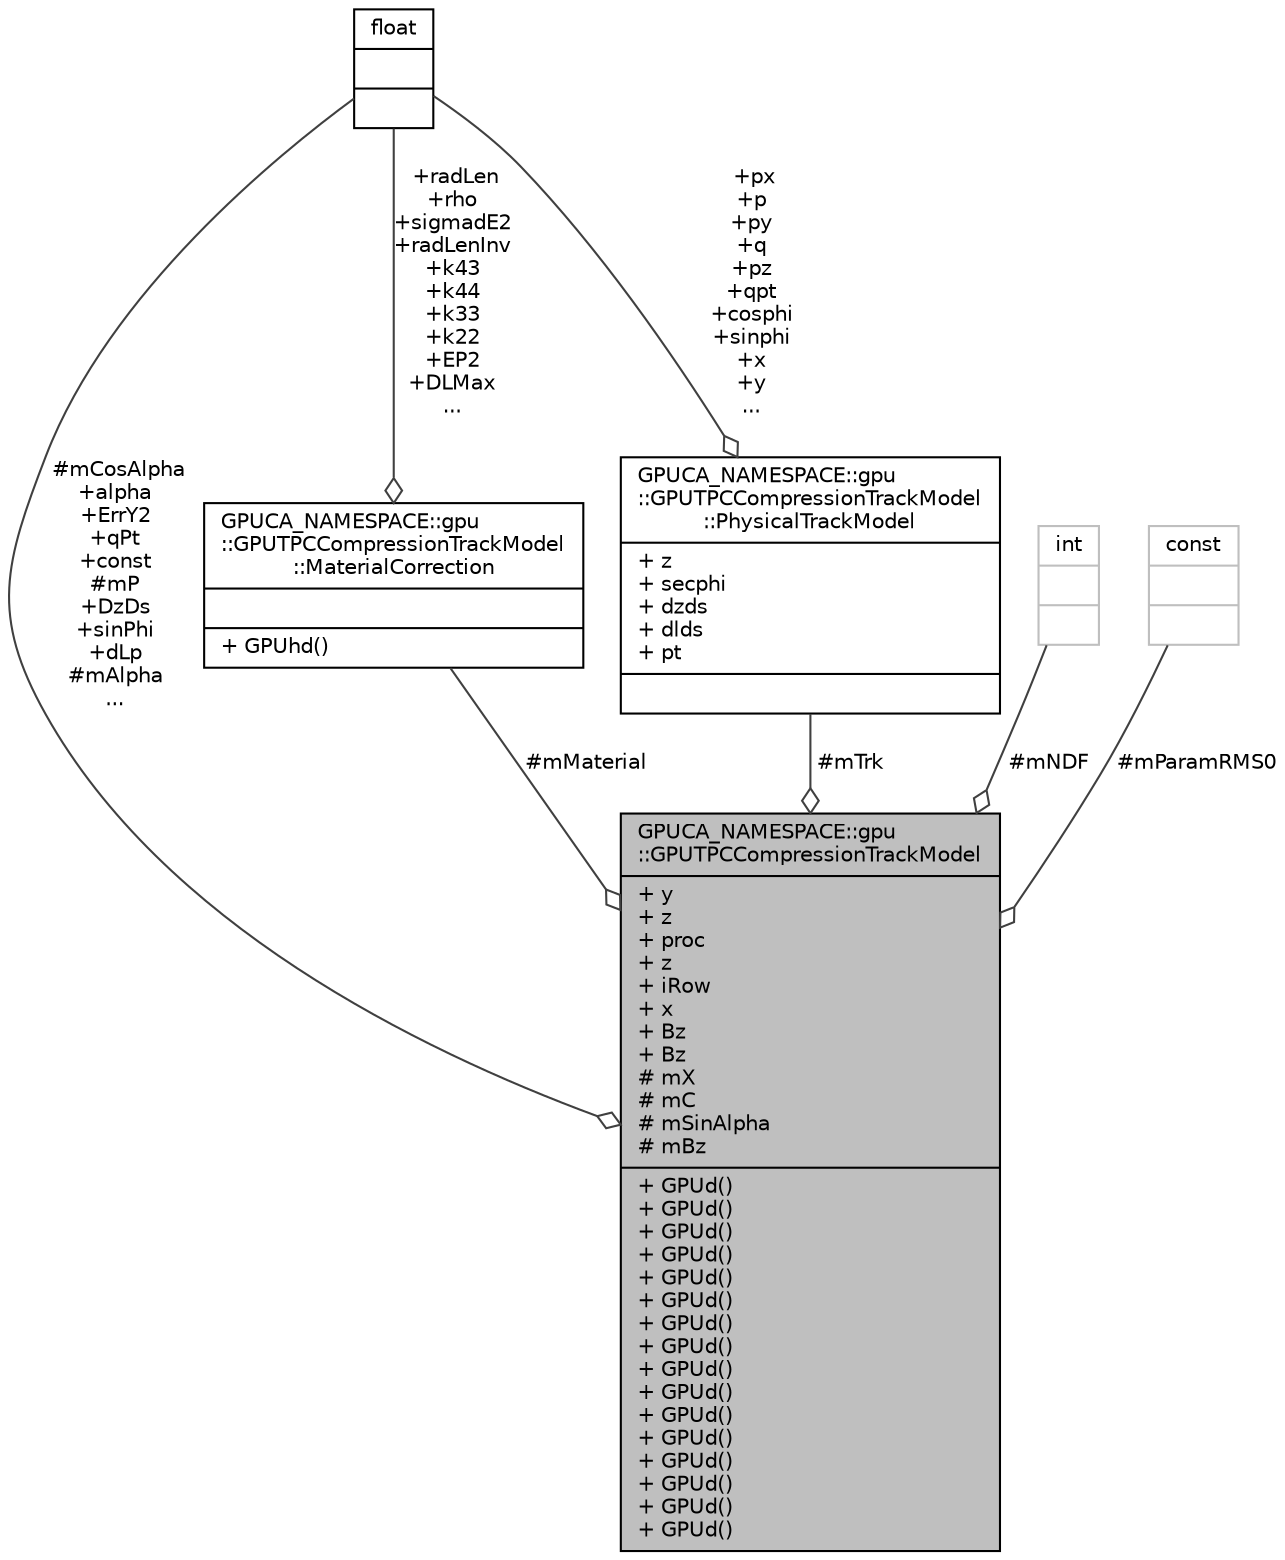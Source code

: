 digraph "GPUCA_NAMESPACE::gpu::GPUTPCCompressionTrackModel"
{
 // INTERACTIVE_SVG=YES
  bgcolor="transparent";
  edge [fontname="Helvetica",fontsize="10",labelfontname="Helvetica",labelfontsize="10"];
  node [fontname="Helvetica",fontsize="10",shape=record];
  Node1 [label="{GPUCA_NAMESPACE::gpu\l::GPUTPCCompressionTrackModel\n|+ y\l+ z\l+ proc\l+ z\l+ iRow\l+ x\l+ Bz\l+ Bz\l# mX\l# mC\l# mSinAlpha\l# mBz\l|+ GPUd()\l+ GPUd()\l+ GPUd()\l+ GPUd()\l+ GPUd()\l+ GPUd()\l+ GPUd()\l+ GPUd()\l+ GPUd()\l+ GPUd()\l+ GPUd()\l+ GPUd()\l+ GPUd()\l+ GPUd()\l+ GPUd()\l+ GPUd()\l}",height=0.2,width=0.4,color="black", fillcolor="grey75", style="filled", fontcolor="black"];
  Node2 -> Node1 [color="grey25",fontsize="10",style="solid",label=" #mMaterial" ,arrowhead="odiamond",fontname="Helvetica"];
  Node2 [label="{GPUCA_NAMESPACE::gpu\l::GPUTPCCompressionTrackModel\l::MaterialCorrection\n||+ GPUhd()\l}",height=0.2,width=0.4,color="black",URL="$db/d5d/structGPUCA__NAMESPACE_1_1gpu_1_1GPUTPCCompressionTrackModel_1_1MaterialCorrection.html"];
  Node3 -> Node2 [color="grey25",fontsize="10",style="solid",label=" +radLen\n+rho\n+sigmadE2\n+radLenInv\n+k43\n+k44\n+k33\n+k22\n+EP2\n+DLMax\n..." ,arrowhead="odiamond",fontname="Helvetica"];
  Node3 [label="{float\n||}",height=0.2,width=0.4,color="black",URL="$d4/dc3/classfloat.html"];
  Node3 -> Node1 [color="grey25",fontsize="10",style="solid",label=" #mCosAlpha\n+alpha\n+ErrY2\n+qPt\n+const\n#mP\n+DzDs\n+sinPhi\n+dLp\n#mAlpha\n..." ,arrowhead="odiamond",fontname="Helvetica"];
  Node4 -> Node1 [color="grey25",fontsize="10",style="solid",label=" #mNDF" ,arrowhead="odiamond",fontname="Helvetica"];
  Node4 [label="{int\n||}",height=0.2,width=0.4,color="grey75"];
  Node5 -> Node1 [color="grey25",fontsize="10",style="solid",label=" #mTrk" ,arrowhead="odiamond",fontname="Helvetica"];
  Node5 [label="{GPUCA_NAMESPACE::gpu\l::GPUTPCCompressionTrackModel\l::PhysicalTrackModel\n|+ z\l+ secphi\l+ dzds\l+ dlds\l+ pt\l|}",height=0.2,width=0.4,color="black",URL="$d9/dc9/structGPUCA__NAMESPACE_1_1gpu_1_1GPUTPCCompressionTrackModel_1_1PhysicalTrackModel.html"];
  Node3 -> Node5 [color="grey25",fontsize="10",style="solid",label=" +px\n+p\n+py\n+q\n+pz\n+qpt\n+cosphi\n+sinphi\n+x\n+y\n..." ,arrowhead="odiamond",fontname="Helvetica"];
  Node6 -> Node1 [color="grey25",fontsize="10",style="solid",label=" #mParamRMS0" ,arrowhead="odiamond",fontname="Helvetica"];
  Node6 [label="{const\n||}",height=0.2,width=0.4,color="grey75"];
}
